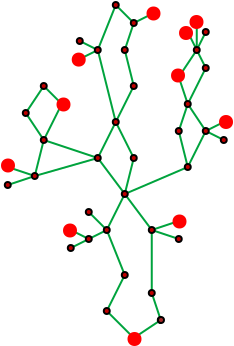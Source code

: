 <?xml version="1.0" encoding="UTF-8"?>
<dia:diagram xmlns:dia="http://www.lysator.liu.se/~alla/dia/">
  <dia:layer name="Background" visible="true" active="true">
    <dia:group>
      <dia:object type="Standard - Polygon" version="0" id="O0">
        <dia:attribute name="obj_pos">
          <dia:point val="6.75,17.1"/>
        </dia:attribute>
        <dia:attribute name="obj_bb">
          <dia:rectangle val="5.339,9.805;8.16,17.164"/>
        </dia:attribute>
        <dia:attribute name="poly_points">
          <dia:point val="6.75,17.1"/>
          <dia:point val="5.4,15.75"/>
          <dia:point val="6.3,13.95"/>
          <dia:point val="5.4,11.7"/>
          <dia:point val="6.3,9.9"/>
          <dia:point val="7.65,11.7"/>
          <dia:point val="7.65,14.85"/>
          <dia:point val="8.1,16.2"/>
        </dia:attribute>
        <dia:attribute name="line_color">
          <dia:color val="#00a33d"/>
        </dia:attribute>
        <dia:attribute name="show_background">
          <dia:boolean val="false"/>
        </dia:attribute>
      </dia:object>
      <dia:object type="Standard - PolyLine" version="0" id="O1">
        <dia:attribute name="obj_pos">
          <dia:point val="9.45,16.65"/>
        </dia:attribute>
        <dia:attribute name="obj_bb">
          <dia:rectangle val="8.072,15.231;9.519,16.713"/>
        </dia:attribute>
        <dia:attribute name="poly_points">
          <dia:point val="9.45,16.65"/>
          <dia:point val="8.1,16.2"/>
          <dia:point val="9.45,15.3"/>
        </dia:attribute>
        <dia:attribute name="line_color">
          <dia:color val="#00a33d"/>
        </dia:attribute>
      </dia:object>
      <dia:object type="Standard - PolyLine" version="0" id="O2">
        <dia:attribute name="obj_pos">
          <dia:point val="9,12.15"/>
        </dia:attribute>
        <dia:attribute name="obj_bb">
          <dia:rectangle val="7.634,11.187;9.063,12.213"/>
        </dia:attribute>
        <dia:attribute name="poly_points">
          <dia:point val="9,12.15"/>
          <dia:point val="7.65,11.7"/>
          <dia:point val="9,11.25"/>
        </dia:attribute>
        <dia:attribute name="line_color">
          <dia:color val="#00a33d"/>
        </dia:attribute>
      </dia:object>
      <dia:object type="Standard - PolyLine" version="0" id="O3">
        <dia:attribute name="obj_pos">
          <dia:point val="3.6,11.7"/>
        </dia:attribute>
        <dia:attribute name="obj_bb">
          <dia:rectangle val="3.533,10.729;5.484,12.195"/>
        </dia:attribute>
        <dia:attribute name="poly_points">
          <dia:point val="3.6,11.7"/>
          <dia:point val="4.5,12.15"/>
          <dia:point val="5.4,11.7"/>
          <dia:point val="4.5,10.8"/>
        </dia:attribute>
        <dia:attribute name="line_color">
          <dia:color val="#00a33d"/>
        </dia:attribute>
      </dia:object>
      <dia:object type="Standard - Line" version="0" id="O4">
        <dia:attribute name="obj_pos">
          <dia:point val="3.6,12.6"/>
        </dia:attribute>
        <dia:attribute name="obj_bb">
          <dia:rectangle val="3.533,12.083;4.567,12.667"/>
        </dia:attribute>
        <dia:attribute name="conn_endpoints">
          <dia:point val="3.6,12.6"/>
          <dia:point val="4.5,12.15"/>
        </dia:attribute>
        <dia:attribute name="numcp">
          <dia:int val="1"/>
        </dia:attribute>
        <dia:attribute name="line_color">
          <dia:color val="#00a33d"/>
        </dia:attribute>
      </dia:object>
      <dia:object type="Standard - PolyLine" version="0" id="O5">
        <dia:attribute name="obj_pos">
          <dia:point val="6.3,9.9"/>
        </dia:attribute>
        <dia:attribute name="obj_bb">
          <dia:rectangle val="4.905,5.287;10.408,9.986"/>
        </dia:attribute>
        <dia:attribute name="poly_points">
          <dia:point val="6.3,9.9"/>
          <dia:point val="4.95,8.1"/>
          <dia:point val="5.85,6.3"/>
          <dia:point val="6.75,8.1"/>
          <dia:point val="6.3,9.9"/>
          <dia:point val="9.45,8.55"/>
          <dia:point val="10.35,6.75"/>
          <dia:point val="9.45,5.4"/>
          <dia:point val="9,6.75"/>
          <dia:point val="9.45,8.55"/>
        </dia:attribute>
        <dia:attribute name="line_color">
          <dia:color val="#00a33d"/>
        </dia:attribute>
      </dia:object>
      <dia:object type="Standard - Polygon" version="0" id="O6">
        <dia:attribute name="obj_pos">
          <dia:point val="4.95,8.1"/>
        </dia:attribute>
        <dia:attribute name="obj_bb">
          <dia:rectangle val="1.73,7.135;5.119,9.072"/>
        </dia:attribute>
        <dia:attribute name="poly_points">
          <dia:point val="4.95,8.1"/>
          <dia:point val="2.25,7.2"/>
          <dia:point val="1.8,9"/>
        </dia:attribute>
        <dia:attribute name="line_color">
          <dia:color val="#00a33d"/>
        </dia:attribute>
        <dia:attribute name="show_background">
          <dia:boolean val="false"/>
        </dia:attribute>
      </dia:object>
      <dia:object type="Standard - PolyLine" version="0" id="O7">
        <dia:attribute name="obj_pos">
          <dia:point val="0.45,8.55"/>
        </dia:attribute>
        <dia:attribute name="obj_bb">
          <dia:rectangle val="0.387,8.487;1.816,9.513"/>
        </dia:attribute>
        <dia:attribute name="poly_points">
          <dia:point val="0.45,8.55"/>
          <dia:point val="1.8,9"/>
          <dia:point val="0.45,9.45"/>
        </dia:attribute>
        <dia:attribute name="line_color">
          <dia:color val="#00a33d"/>
        </dia:attribute>
      </dia:object>
      <dia:object type="Standard - Polygon" version="0" id="O8">
        <dia:attribute name="obj_pos">
          <dia:point val="2.25,7.2"/>
        </dia:attribute>
        <dia:attribute name="obj_bb">
          <dia:rectangle val="1.29,4.421;3.211,7.299"/>
        </dia:attribute>
        <dia:attribute name="poly_points">
          <dia:point val="2.25,7.2"/>
          <dia:point val="3.15,5.4"/>
          <dia:point val="2.25,4.5"/>
          <dia:point val="1.35,5.85"/>
        </dia:attribute>
        <dia:attribute name="line_color">
          <dia:color val="#00a33d"/>
        </dia:attribute>
        <dia:attribute name="show_background">
          <dia:boolean val="false"/>
        </dia:attribute>
      </dia:object>
      <dia:object type="Standard - Polygon" version="0" id="O9">
        <dia:attribute name="obj_pos">
          <dia:point val="5.85,6.3"/>
        </dia:attribute>
        <dia:attribute name="obj_bb">
          <dia:rectangle val="4.898,0.361;6.807,6.443"/>
        </dia:attribute>
        <dia:attribute name="poly_points">
          <dia:point val="5.85,6.3"/>
          <dia:point val="6.75,4.5"/>
          <dia:point val="6.3,2.7"/>
          <dia:point val="6.75,1.35"/>
          <dia:point val="5.85,0.45"/>
          <dia:point val="4.95,2.7"/>
        </dia:attribute>
        <dia:attribute name="line_color">
          <dia:color val="#00a33d"/>
        </dia:attribute>
        <dia:attribute name="show_background">
          <dia:boolean val="false"/>
        </dia:attribute>
      </dia:object>
      <dia:object type="Standard - Polygon" version="0" id="O10">
        <dia:attribute name="obj_pos">
          <dia:point val="9.45,5.4"/>
        </dia:attribute>
        <dia:attribute name="obj_bb">
          <dia:rectangle val="8.945,2.601;10.406,5.53"/>
        </dia:attribute>
        <dia:attribute name="poly_points">
          <dia:point val="9.45,5.4"/>
          <dia:point val="10.35,3.6"/>
          <dia:point val="9.9,2.7"/>
          <dia:point val="9,4.05"/>
        </dia:attribute>
        <dia:attribute name="line_color">
          <dia:color val="#00a33d"/>
        </dia:attribute>
        <dia:attribute name="show_background">
          <dia:boolean val="false"/>
        </dia:attribute>
      </dia:object>
      <dia:object type="Standard - PolyLine" version="0" id="O11">
        <dia:attribute name="obj_pos">
          <dia:point val="4.05,2.25"/>
        </dia:attribute>
        <dia:attribute name="obj_bb">
          <dia:rectangle val="3.983,2.183;4.972,3.217"/>
        </dia:attribute>
        <dia:attribute name="poly_points">
          <dia:point val="4.05,2.25"/>
          <dia:point val="4.95,2.7"/>
          <dia:point val="4.05,3.15"/>
        </dia:attribute>
        <dia:attribute name="line_color">
          <dia:color val="#00a33d"/>
        </dia:attribute>
      </dia:object>
      <dia:object type="Standard - Line" version="0" id="O12">
        <dia:attribute name="obj_pos">
          <dia:point val="6.75,1.35"/>
        </dia:attribute>
        <dia:attribute name="obj_bb">
          <dia:rectangle val="6.683,0.833;7.717,1.417"/>
        </dia:attribute>
        <dia:attribute name="conn_endpoints">
          <dia:point val="6.75,1.35"/>
          <dia:point val="7.65,0.9"/>
        </dia:attribute>
        <dia:attribute name="numcp">
          <dia:int val="1"/>
        </dia:attribute>
        <dia:attribute name="line_color">
          <dia:color val="#00a33d"/>
        </dia:attribute>
      </dia:object>
      <dia:object type="Standard - PolyLine" version="0" id="O13">
        <dia:attribute name="obj_pos">
          <dia:point val="9.45,1.8"/>
        </dia:attribute>
        <dia:attribute name="obj_bb">
          <dia:rectangle val="9.383,1.3;9.95,2.722"/>
        </dia:attribute>
        <dia:attribute name="poly_points">
          <dia:point val="9.45,1.8"/>
          <dia:point val="9.9,2.7"/>
          <dia:point val="9.9,1.35"/>
        </dia:attribute>
        <dia:attribute name="line_color">
          <dia:color val="#00a33d"/>
        </dia:attribute>
      </dia:object>
      <dia:object type="Standard - Line" version="0" id="O14">
        <dia:attribute name="obj_pos">
          <dia:point val="10.35,1.8"/>
        </dia:attribute>
        <dia:attribute name="obj_bb">
          <dia:rectangle val="9.833,1.733;10.417,2.767"/>
        </dia:attribute>
        <dia:attribute name="conn_endpoints">
          <dia:point val="10.35,1.8"/>
          <dia:point val="9.9,2.7"/>
        </dia:attribute>
        <dia:attribute name="numcp">
          <dia:int val="1"/>
        </dia:attribute>
        <dia:attribute name="line_color">
          <dia:color val="#00a33d"/>
        </dia:attribute>
      </dia:object>
      <dia:object type="Standard - PolyLine" version="0" id="O15">
        <dia:attribute name="obj_pos">
          <dia:point val="11.25,6.3"/>
        </dia:attribute>
        <dia:attribute name="obj_bb">
          <dia:rectangle val="10.328,6.233;11.317,7.267"/>
        </dia:attribute>
        <dia:attribute name="poly_points">
          <dia:point val="11.25,6.3"/>
          <dia:point val="10.35,6.75"/>
          <dia:point val="11.25,7.2"/>
        </dia:attribute>
        <dia:attribute name="line_color">
          <dia:color val="#00a33d"/>
        </dia:attribute>
      </dia:object>
    </dia:group>
    <dia:group>
      <dia:object type="Standard - Ellipse" version="0" id="O16">
        <dia:attribute name="obj_pos">
          <dia:point val="6.6,16.95"/>
        </dia:attribute>
        <dia:attribute name="obj_bb">
          <dia:rectangle val="6.55,16.9;6.95,17.3"/>
        </dia:attribute>
        <dia:attribute name="elem_corner">
          <dia:point val="6.6,16.95"/>
        </dia:attribute>
        <dia:attribute name="elem_width">
          <dia:real val="0.3"/>
        </dia:attribute>
        <dia:attribute name="elem_height">
          <dia:real val="0.3"/>
        </dia:attribute>
        <dia:attribute name="inner_color">
          <dia:color val="#bf0000"/>
        </dia:attribute>
      </dia:object>
      <dia:object type="Standard - Ellipse" version="0" id="O17">
        <dia:attribute name="obj_pos">
          <dia:point val="7.95,16.05"/>
        </dia:attribute>
        <dia:attribute name="obj_bb">
          <dia:rectangle val="7.9,16;8.3,16.4"/>
        </dia:attribute>
        <dia:attribute name="elem_corner">
          <dia:point val="7.95,16.05"/>
        </dia:attribute>
        <dia:attribute name="elem_width">
          <dia:real val="0.3"/>
        </dia:attribute>
        <dia:attribute name="elem_height">
          <dia:real val="0.3"/>
        </dia:attribute>
        <dia:attribute name="inner_color">
          <dia:color val="#bf0000"/>
        </dia:attribute>
      </dia:object>
      <dia:object type="Standard - Ellipse" version="0" id="O18">
        <dia:attribute name="obj_pos">
          <dia:point val="9.3,16.5"/>
        </dia:attribute>
        <dia:attribute name="obj_bb">
          <dia:rectangle val="9.25,16.45;9.65,16.85"/>
        </dia:attribute>
        <dia:attribute name="elem_corner">
          <dia:point val="9.3,16.5"/>
        </dia:attribute>
        <dia:attribute name="elem_width">
          <dia:real val="0.3"/>
        </dia:attribute>
        <dia:attribute name="elem_height">
          <dia:real val="0.3"/>
        </dia:attribute>
        <dia:attribute name="inner_color">
          <dia:color val="#bf0000"/>
        </dia:attribute>
      </dia:object>
      <dia:object type="Standard - Ellipse" version="0" id="O19">
        <dia:attribute name="obj_pos">
          <dia:point val="9.3,15.15"/>
        </dia:attribute>
        <dia:attribute name="obj_bb">
          <dia:rectangle val="9.25,15.1;9.65,15.5"/>
        </dia:attribute>
        <dia:attribute name="elem_corner">
          <dia:point val="9.3,15.15"/>
        </dia:attribute>
        <dia:attribute name="elem_width">
          <dia:real val="0.3"/>
        </dia:attribute>
        <dia:attribute name="elem_height">
          <dia:real val="0.3"/>
        </dia:attribute>
        <dia:attribute name="inner_color">
          <dia:color val="#bf0000"/>
        </dia:attribute>
      </dia:object>
      <dia:object type="Standard - Ellipse" version="0" id="O20">
        <dia:attribute name="obj_pos">
          <dia:point val="7.5,14.7"/>
        </dia:attribute>
        <dia:attribute name="obj_bb">
          <dia:rectangle val="7.45,14.65;7.85,15.05"/>
        </dia:attribute>
        <dia:attribute name="elem_corner">
          <dia:point val="7.5,14.7"/>
        </dia:attribute>
        <dia:attribute name="elem_width">
          <dia:real val="0.3"/>
        </dia:attribute>
        <dia:attribute name="elem_height">
          <dia:real val="0.3"/>
        </dia:attribute>
        <dia:attribute name="inner_color">
          <dia:color val="#bf0000"/>
        </dia:attribute>
      </dia:object>
      <dia:object type="Standard - Ellipse" version="0" id="O21">
        <dia:attribute name="obj_pos">
          <dia:point val="7.5,11.55"/>
        </dia:attribute>
        <dia:attribute name="obj_bb">
          <dia:rectangle val="7.45,11.5;7.85,11.9"/>
        </dia:attribute>
        <dia:attribute name="elem_corner">
          <dia:point val="7.5,11.55"/>
        </dia:attribute>
        <dia:attribute name="elem_width">
          <dia:real val="0.3"/>
        </dia:attribute>
        <dia:attribute name="elem_height">
          <dia:real val="0.3"/>
        </dia:attribute>
        <dia:attribute name="inner_color">
          <dia:color val="#bf0000"/>
        </dia:attribute>
      </dia:object>
      <dia:object type="Standard - Ellipse" version="0" id="O22">
        <dia:attribute name="obj_pos">
          <dia:point val="8.85,12"/>
        </dia:attribute>
        <dia:attribute name="obj_bb">
          <dia:rectangle val="8.8,11.95;9.2,12.35"/>
        </dia:attribute>
        <dia:attribute name="elem_corner">
          <dia:point val="8.85,12"/>
        </dia:attribute>
        <dia:attribute name="elem_width">
          <dia:real val="0.3"/>
        </dia:attribute>
        <dia:attribute name="elem_height">
          <dia:real val="0.3"/>
        </dia:attribute>
        <dia:attribute name="inner_color">
          <dia:color val="#bf0000"/>
        </dia:attribute>
      </dia:object>
      <dia:object type="Standard - Ellipse" version="0" id="O23">
        <dia:attribute name="obj_pos">
          <dia:point val="8.85,11.1"/>
        </dia:attribute>
        <dia:attribute name="obj_bb">
          <dia:rectangle val="8.8,11.05;9.2,11.45"/>
        </dia:attribute>
        <dia:attribute name="elem_corner">
          <dia:point val="8.85,11.1"/>
        </dia:attribute>
        <dia:attribute name="elem_width">
          <dia:real val="0.3"/>
        </dia:attribute>
        <dia:attribute name="elem_height">
          <dia:real val="0.3"/>
        </dia:attribute>
        <dia:attribute name="inner_color">
          <dia:color val="#bf0000"/>
        </dia:attribute>
      </dia:object>
      <dia:object type="Standard - Ellipse" version="0" id="O24">
        <dia:attribute name="obj_pos">
          <dia:point val="5.25,15.6"/>
        </dia:attribute>
        <dia:attribute name="obj_bb">
          <dia:rectangle val="5.2,15.55;5.6,15.95"/>
        </dia:attribute>
        <dia:attribute name="elem_corner">
          <dia:point val="5.25,15.6"/>
        </dia:attribute>
        <dia:attribute name="elem_width">
          <dia:real val="0.3"/>
        </dia:attribute>
        <dia:attribute name="elem_height">
          <dia:real val="0.3"/>
        </dia:attribute>
        <dia:attribute name="inner_color">
          <dia:color val="#bf0000"/>
        </dia:attribute>
      </dia:object>
      <dia:object type="Standard - Ellipse" version="0" id="O25">
        <dia:attribute name="obj_pos">
          <dia:point val="6.15,13.8"/>
        </dia:attribute>
        <dia:attribute name="obj_bb">
          <dia:rectangle val="6.1,13.75;6.5,14.15"/>
        </dia:attribute>
        <dia:attribute name="elem_corner">
          <dia:point val="6.15,13.8"/>
        </dia:attribute>
        <dia:attribute name="elem_width">
          <dia:real val="0.3"/>
        </dia:attribute>
        <dia:attribute name="elem_height">
          <dia:real val="0.3"/>
        </dia:attribute>
        <dia:attribute name="inner_color">
          <dia:color val="#bf0000"/>
        </dia:attribute>
      </dia:object>
      <dia:object type="Standard - Ellipse" version="0" id="O26">
        <dia:attribute name="obj_pos">
          <dia:point val="5.25,11.55"/>
        </dia:attribute>
        <dia:attribute name="obj_bb">
          <dia:rectangle val="5.2,11.5;5.6,11.9"/>
        </dia:attribute>
        <dia:attribute name="elem_corner">
          <dia:point val="5.25,11.55"/>
        </dia:attribute>
        <dia:attribute name="elem_width">
          <dia:real val="0.3"/>
        </dia:attribute>
        <dia:attribute name="elem_height">
          <dia:real val="0.3"/>
        </dia:attribute>
        <dia:attribute name="inner_color">
          <dia:color val="#bf0000"/>
        </dia:attribute>
      </dia:object>
      <dia:object type="Standard - Ellipse" version="0" id="O27">
        <dia:attribute name="obj_pos">
          <dia:point val="4.35,10.65"/>
        </dia:attribute>
        <dia:attribute name="obj_bb">
          <dia:rectangle val="4.3,10.6;4.7,11"/>
        </dia:attribute>
        <dia:attribute name="elem_corner">
          <dia:point val="4.35,10.65"/>
        </dia:attribute>
        <dia:attribute name="elem_width">
          <dia:real val="0.3"/>
        </dia:attribute>
        <dia:attribute name="elem_height">
          <dia:real val="0.3"/>
        </dia:attribute>
        <dia:attribute name="inner_color">
          <dia:color val="#bf0000"/>
        </dia:attribute>
      </dia:object>
      <dia:object type="Standard - Ellipse" version="0" id="O28">
        <dia:attribute name="obj_pos">
          <dia:point val="3.45,11.55"/>
        </dia:attribute>
        <dia:attribute name="obj_bb">
          <dia:rectangle val="3.4,11.5;3.8,11.9"/>
        </dia:attribute>
        <dia:attribute name="elem_corner">
          <dia:point val="3.45,11.55"/>
        </dia:attribute>
        <dia:attribute name="elem_width">
          <dia:real val="0.3"/>
        </dia:attribute>
        <dia:attribute name="elem_height">
          <dia:real val="0.3"/>
        </dia:attribute>
        <dia:attribute name="inner_color">
          <dia:color val="#bf0000"/>
        </dia:attribute>
      </dia:object>
      <dia:object type="Standard - Ellipse" version="0" id="O29">
        <dia:attribute name="obj_pos">
          <dia:point val="3.45,12.45"/>
        </dia:attribute>
        <dia:attribute name="obj_bb">
          <dia:rectangle val="3.4,12.4;3.8,12.8"/>
        </dia:attribute>
        <dia:attribute name="elem_corner">
          <dia:point val="3.45,12.45"/>
        </dia:attribute>
        <dia:attribute name="elem_width">
          <dia:real val="0.3"/>
        </dia:attribute>
        <dia:attribute name="elem_height">
          <dia:real val="0.3"/>
        </dia:attribute>
        <dia:attribute name="inner_color">
          <dia:color val="#bf0000"/>
        </dia:attribute>
      </dia:object>
      <dia:object type="Standard - Ellipse" version="0" id="O30">
        <dia:attribute name="obj_pos">
          <dia:point val="6.15,9.75"/>
        </dia:attribute>
        <dia:attribute name="obj_bb">
          <dia:rectangle val="6.1,9.7;6.5,10.1"/>
        </dia:attribute>
        <dia:attribute name="elem_corner">
          <dia:point val="6.15,9.75"/>
        </dia:attribute>
        <dia:attribute name="elem_width">
          <dia:real val="0.3"/>
        </dia:attribute>
        <dia:attribute name="elem_height">
          <dia:real val="0.3"/>
        </dia:attribute>
        <dia:attribute name="inner_color">
          <dia:color val="#bf0000"/>
        </dia:attribute>
      </dia:object>
      <dia:object type="Standard - Ellipse" version="0" id="O31">
        <dia:attribute name="obj_pos">
          <dia:point val="9.3,8.4"/>
        </dia:attribute>
        <dia:attribute name="obj_bb">
          <dia:rectangle val="9.25,8.35;9.65,8.75"/>
        </dia:attribute>
        <dia:attribute name="elem_corner">
          <dia:point val="9.3,8.4"/>
        </dia:attribute>
        <dia:attribute name="elem_width">
          <dia:real val="0.3"/>
        </dia:attribute>
        <dia:attribute name="elem_height">
          <dia:real val="0.3"/>
        </dia:attribute>
        <dia:attribute name="inner_color">
          <dia:color val="#bf0000"/>
        </dia:attribute>
      </dia:object>
      <dia:object type="Standard - Ellipse" version="0" id="O32">
        <dia:attribute name="obj_pos">
          <dia:point val="10.2,6.6"/>
        </dia:attribute>
        <dia:attribute name="obj_bb">
          <dia:rectangle val="10.15,6.55;10.55,6.95"/>
        </dia:attribute>
        <dia:attribute name="elem_corner">
          <dia:point val="10.2,6.6"/>
        </dia:attribute>
        <dia:attribute name="elem_width">
          <dia:real val="0.3"/>
        </dia:attribute>
        <dia:attribute name="elem_height">
          <dia:real val="0.3"/>
        </dia:attribute>
        <dia:attribute name="inner_color">
          <dia:color val="#bf0000"/>
        </dia:attribute>
      </dia:object>
      <dia:object type="Standard - Ellipse" version="0" id="O33">
        <dia:attribute name="obj_pos">
          <dia:point val="11.1,7.05"/>
        </dia:attribute>
        <dia:attribute name="obj_bb">
          <dia:rectangle val="11.05,7;11.45,7.4"/>
        </dia:attribute>
        <dia:attribute name="elem_corner">
          <dia:point val="11.1,7.05"/>
        </dia:attribute>
        <dia:attribute name="elem_width">
          <dia:real val="0.3"/>
        </dia:attribute>
        <dia:attribute name="elem_height">
          <dia:real val="0.3"/>
        </dia:attribute>
        <dia:attribute name="inner_color">
          <dia:color val="#bf0000"/>
        </dia:attribute>
      </dia:object>
      <dia:object type="Standard - Ellipse" version="0" id="O34">
        <dia:attribute name="obj_pos">
          <dia:point val="11.1,6.15"/>
        </dia:attribute>
        <dia:attribute name="obj_bb">
          <dia:rectangle val="11.05,6.1;11.45,6.5"/>
        </dia:attribute>
        <dia:attribute name="elem_corner">
          <dia:point val="11.1,6.15"/>
        </dia:attribute>
        <dia:attribute name="elem_width">
          <dia:real val="0.3"/>
        </dia:attribute>
        <dia:attribute name="elem_height">
          <dia:real val="0.3"/>
        </dia:attribute>
        <dia:attribute name="inner_color">
          <dia:color val="#bf0000"/>
        </dia:attribute>
      </dia:object>
      <dia:object type="Standard - Ellipse" version="0" id="O35">
        <dia:attribute name="obj_pos">
          <dia:point val="8.85,6.6"/>
        </dia:attribute>
        <dia:attribute name="obj_bb">
          <dia:rectangle val="8.8,6.55;9.2,6.95"/>
        </dia:attribute>
        <dia:attribute name="elem_corner">
          <dia:point val="8.85,6.6"/>
        </dia:attribute>
        <dia:attribute name="elem_width">
          <dia:real val="0.3"/>
        </dia:attribute>
        <dia:attribute name="elem_height">
          <dia:real val="0.3"/>
        </dia:attribute>
        <dia:attribute name="inner_color">
          <dia:color val="#bf0000"/>
        </dia:attribute>
      </dia:object>
      <dia:object type="Standard - Ellipse" version="0" id="O36">
        <dia:attribute name="obj_pos">
          <dia:point val="9.3,5.25"/>
        </dia:attribute>
        <dia:attribute name="obj_bb">
          <dia:rectangle val="9.25,5.2;9.65,5.6"/>
        </dia:attribute>
        <dia:attribute name="elem_corner">
          <dia:point val="9.3,5.25"/>
        </dia:attribute>
        <dia:attribute name="elem_width">
          <dia:real val="0.3"/>
        </dia:attribute>
        <dia:attribute name="elem_height">
          <dia:real val="0.3"/>
        </dia:attribute>
        <dia:attribute name="inner_color">
          <dia:color val="#bf0000"/>
        </dia:attribute>
      </dia:object>
      <dia:object type="Standard - Ellipse" version="0" id="O37">
        <dia:attribute name="obj_pos">
          <dia:point val="8.85,3.9"/>
        </dia:attribute>
        <dia:attribute name="obj_bb">
          <dia:rectangle val="8.8,3.85;9.2,4.25"/>
        </dia:attribute>
        <dia:attribute name="elem_corner">
          <dia:point val="8.85,3.9"/>
        </dia:attribute>
        <dia:attribute name="elem_width">
          <dia:real val="0.3"/>
        </dia:attribute>
        <dia:attribute name="elem_height">
          <dia:real val="0.3"/>
        </dia:attribute>
        <dia:attribute name="inner_color">
          <dia:color val="#bf0000"/>
        </dia:attribute>
      </dia:object>
      <dia:object type="Standard - Ellipse" version="0" id="O38">
        <dia:attribute name="obj_pos">
          <dia:point val="10.2,3.45"/>
        </dia:attribute>
        <dia:attribute name="obj_bb">
          <dia:rectangle val="10.15,3.4;10.55,3.8"/>
        </dia:attribute>
        <dia:attribute name="elem_corner">
          <dia:point val="10.2,3.45"/>
        </dia:attribute>
        <dia:attribute name="elem_width">
          <dia:real val="0.3"/>
        </dia:attribute>
        <dia:attribute name="elem_height">
          <dia:real val="0.3"/>
        </dia:attribute>
        <dia:attribute name="inner_color">
          <dia:color val="#bf0000"/>
        </dia:attribute>
      </dia:object>
      <dia:object type="Standard - Ellipse" version="0" id="O39">
        <dia:attribute name="obj_pos">
          <dia:point val="9.75,2.55"/>
        </dia:attribute>
        <dia:attribute name="obj_bb">
          <dia:rectangle val="9.7,2.5;10.1,2.9"/>
        </dia:attribute>
        <dia:attribute name="elem_corner">
          <dia:point val="9.75,2.55"/>
        </dia:attribute>
        <dia:attribute name="elem_width">
          <dia:real val="0.3"/>
        </dia:attribute>
        <dia:attribute name="elem_height">
          <dia:real val="0.3"/>
        </dia:attribute>
        <dia:attribute name="inner_color">
          <dia:color val="#bf0000"/>
        </dia:attribute>
      </dia:object>
      <dia:object type="Standard - Ellipse" version="0" id="O40">
        <dia:attribute name="obj_pos">
          <dia:point val="10.2,1.65"/>
        </dia:attribute>
        <dia:attribute name="obj_bb">
          <dia:rectangle val="10.15,1.6;10.55,2"/>
        </dia:attribute>
        <dia:attribute name="elem_corner">
          <dia:point val="10.2,1.65"/>
        </dia:attribute>
        <dia:attribute name="elem_width">
          <dia:real val="0.3"/>
        </dia:attribute>
        <dia:attribute name="elem_height">
          <dia:real val="0.3"/>
        </dia:attribute>
        <dia:attribute name="inner_color">
          <dia:color val="#bf0000"/>
        </dia:attribute>
      </dia:object>
      <dia:object type="Standard - Ellipse" version="0" id="O41">
        <dia:attribute name="obj_pos">
          <dia:point val="9.75,1.2"/>
        </dia:attribute>
        <dia:attribute name="obj_bb">
          <dia:rectangle val="9.7,1.15;10.1,1.55"/>
        </dia:attribute>
        <dia:attribute name="elem_corner">
          <dia:point val="9.75,1.2"/>
        </dia:attribute>
        <dia:attribute name="elem_width">
          <dia:real val="0.3"/>
        </dia:attribute>
        <dia:attribute name="elem_height">
          <dia:real val="0.3"/>
        </dia:attribute>
        <dia:attribute name="inner_color">
          <dia:color val="#bf0000"/>
        </dia:attribute>
      </dia:object>
      <dia:object type="Standard - Ellipse" version="0" id="O42">
        <dia:attribute name="obj_pos">
          <dia:point val="9.3,1.65"/>
        </dia:attribute>
        <dia:attribute name="obj_bb">
          <dia:rectangle val="9.25,1.6;9.65,2"/>
        </dia:attribute>
        <dia:attribute name="elem_corner">
          <dia:point val="9.3,1.65"/>
        </dia:attribute>
        <dia:attribute name="elem_width">
          <dia:real val="0.3"/>
        </dia:attribute>
        <dia:attribute name="elem_height">
          <dia:real val="0.3"/>
        </dia:attribute>
        <dia:attribute name="inner_color">
          <dia:color val="#bf0000"/>
        </dia:attribute>
      </dia:object>
      <dia:object type="Standard - Ellipse" version="0" id="O43">
        <dia:attribute name="obj_pos">
          <dia:point val="4.8,7.95"/>
        </dia:attribute>
        <dia:attribute name="obj_bb">
          <dia:rectangle val="4.75,7.9;5.15,8.3"/>
        </dia:attribute>
        <dia:attribute name="elem_corner">
          <dia:point val="4.8,7.95"/>
        </dia:attribute>
        <dia:attribute name="elem_width">
          <dia:real val="0.3"/>
        </dia:attribute>
        <dia:attribute name="elem_height">
          <dia:real val="0.3"/>
        </dia:attribute>
        <dia:attribute name="inner_color">
          <dia:color val="#bf0000"/>
        </dia:attribute>
      </dia:object>
      <dia:object type="Standard - Ellipse" version="0" id="O44">
        <dia:attribute name="obj_pos">
          <dia:point val="6.6,7.95"/>
        </dia:attribute>
        <dia:attribute name="obj_bb">
          <dia:rectangle val="6.55,7.9;6.95,8.3"/>
        </dia:attribute>
        <dia:attribute name="elem_corner">
          <dia:point val="6.6,7.95"/>
        </dia:attribute>
        <dia:attribute name="elem_width">
          <dia:real val="0.3"/>
        </dia:attribute>
        <dia:attribute name="elem_height">
          <dia:real val="0.3"/>
        </dia:attribute>
        <dia:attribute name="inner_color">
          <dia:color val="#bf0000"/>
        </dia:attribute>
      </dia:object>
      <dia:object type="Standard - Ellipse" version="0" id="O45">
        <dia:attribute name="obj_pos">
          <dia:point val="5.7,6.15"/>
        </dia:attribute>
        <dia:attribute name="obj_bb">
          <dia:rectangle val="5.65,6.1;6.05,6.5"/>
        </dia:attribute>
        <dia:attribute name="elem_corner">
          <dia:point val="5.7,6.15"/>
        </dia:attribute>
        <dia:attribute name="elem_width">
          <dia:real val="0.3"/>
        </dia:attribute>
        <dia:attribute name="elem_height">
          <dia:real val="0.3"/>
        </dia:attribute>
        <dia:attribute name="inner_color">
          <dia:color val="#bf0000"/>
        </dia:attribute>
      </dia:object>
      <dia:object type="Standard - Ellipse" version="0" id="O46">
        <dia:attribute name="obj_pos">
          <dia:point val="6.6,4.35"/>
        </dia:attribute>
        <dia:attribute name="obj_bb">
          <dia:rectangle val="6.55,4.3;6.95,4.7"/>
        </dia:attribute>
        <dia:attribute name="elem_corner">
          <dia:point val="6.6,4.35"/>
        </dia:attribute>
        <dia:attribute name="elem_width">
          <dia:real val="0.3"/>
        </dia:attribute>
        <dia:attribute name="elem_height">
          <dia:real val="0.3"/>
        </dia:attribute>
        <dia:attribute name="inner_color">
          <dia:color val="#bf0000"/>
        </dia:attribute>
      </dia:object>
      <dia:object type="Standard - Ellipse" version="0" id="O47">
        <dia:attribute name="obj_pos">
          <dia:point val="6.15,2.55"/>
        </dia:attribute>
        <dia:attribute name="obj_bb">
          <dia:rectangle val="6.1,2.5;6.5,2.9"/>
        </dia:attribute>
        <dia:attribute name="elem_corner">
          <dia:point val="6.15,2.55"/>
        </dia:attribute>
        <dia:attribute name="elem_width">
          <dia:real val="0.3"/>
        </dia:attribute>
        <dia:attribute name="elem_height">
          <dia:real val="0.3"/>
        </dia:attribute>
        <dia:attribute name="inner_color">
          <dia:color val="#bf0000"/>
        </dia:attribute>
      </dia:object>
      <dia:object type="Standard - Ellipse" version="0" id="O48">
        <dia:attribute name="obj_pos">
          <dia:point val="6.6,1.2"/>
        </dia:attribute>
        <dia:attribute name="obj_bb">
          <dia:rectangle val="6.55,1.15;6.95,1.55"/>
        </dia:attribute>
        <dia:attribute name="elem_corner">
          <dia:point val="6.6,1.2"/>
        </dia:attribute>
        <dia:attribute name="elem_width">
          <dia:real val="0.3"/>
        </dia:attribute>
        <dia:attribute name="elem_height">
          <dia:real val="0.3"/>
        </dia:attribute>
        <dia:attribute name="inner_color">
          <dia:color val="#bf0000"/>
        </dia:attribute>
      </dia:object>
      <dia:object type="Standard - Ellipse" version="0" id="O49">
        <dia:attribute name="obj_pos">
          <dia:point val="7.5,0.75"/>
        </dia:attribute>
        <dia:attribute name="obj_bb">
          <dia:rectangle val="7.45,0.7;7.85,1.1"/>
        </dia:attribute>
        <dia:attribute name="elem_corner">
          <dia:point val="7.5,0.75"/>
        </dia:attribute>
        <dia:attribute name="elem_width">
          <dia:real val="0.3"/>
        </dia:attribute>
        <dia:attribute name="elem_height">
          <dia:real val="0.3"/>
        </dia:attribute>
        <dia:attribute name="inner_color">
          <dia:color val="#bf0000"/>
        </dia:attribute>
      </dia:object>
      <dia:object type="Standard - Ellipse" version="0" id="O50">
        <dia:attribute name="obj_pos">
          <dia:point val="5.7,0.3"/>
        </dia:attribute>
        <dia:attribute name="obj_bb">
          <dia:rectangle val="5.65,0.25;6.05,0.65"/>
        </dia:attribute>
        <dia:attribute name="elem_corner">
          <dia:point val="5.7,0.3"/>
        </dia:attribute>
        <dia:attribute name="elem_width">
          <dia:real val="0.3"/>
        </dia:attribute>
        <dia:attribute name="elem_height">
          <dia:real val="0.3"/>
        </dia:attribute>
        <dia:attribute name="inner_color">
          <dia:color val="#bf0000"/>
        </dia:attribute>
      </dia:object>
      <dia:object type="Standard - Ellipse" version="0" id="O51">
        <dia:attribute name="obj_pos">
          <dia:point val="4.8,2.55"/>
        </dia:attribute>
        <dia:attribute name="obj_bb">
          <dia:rectangle val="4.75,2.5;5.15,2.9"/>
        </dia:attribute>
        <dia:attribute name="elem_corner">
          <dia:point val="4.8,2.55"/>
        </dia:attribute>
        <dia:attribute name="elem_width">
          <dia:real val="0.3"/>
        </dia:attribute>
        <dia:attribute name="elem_height">
          <dia:real val="0.3"/>
        </dia:attribute>
        <dia:attribute name="inner_color">
          <dia:color val="#bf0000"/>
        </dia:attribute>
      </dia:object>
      <dia:object type="Standard - Ellipse" version="0" id="O52">
        <dia:attribute name="obj_pos">
          <dia:point val="3.9,2.1"/>
        </dia:attribute>
        <dia:attribute name="obj_bb">
          <dia:rectangle val="3.85,2.05;4.25,2.45"/>
        </dia:attribute>
        <dia:attribute name="elem_corner">
          <dia:point val="3.9,2.1"/>
        </dia:attribute>
        <dia:attribute name="elem_width">
          <dia:real val="0.3"/>
        </dia:attribute>
        <dia:attribute name="elem_height">
          <dia:real val="0.3"/>
        </dia:attribute>
        <dia:attribute name="inner_color">
          <dia:color val="#bf0000"/>
        </dia:attribute>
      </dia:object>
      <dia:object type="Standard - Ellipse" version="0" id="O53">
        <dia:attribute name="obj_pos">
          <dia:point val="3.9,3"/>
        </dia:attribute>
        <dia:attribute name="obj_bb">
          <dia:rectangle val="3.85,2.95;4.25,3.35"/>
        </dia:attribute>
        <dia:attribute name="elem_corner">
          <dia:point val="3.9,3"/>
        </dia:attribute>
        <dia:attribute name="elem_width">
          <dia:real val="0.3"/>
        </dia:attribute>
        <dia:attribute name="elem_height">
          <dia:real val="0.3"/>
        </dia:attribute>
        <dia:attribute name="inner_color">
          <dia:color val="#bf0000"/>
        </dia:attribute>
      </dia:object>
      <dia:object type="Standard - Ellipse" version="0" id="O54">
        <dia:attribute name="obj_pos">
          <dia:point val="2.1,4.35"/>
        </dia:attribute>
        <dia:attribute name="obj_bb">
          <dia:rectangle val="2.05,4.3;2.45,4.7"/>
        </dia:attribute>
        <dia:attribute name="elem_corner">
          <dia:point val="2.1,4.35"/>
        </dia:attribute>
        <dia:attribute name="elem_width">
          <dia:real val="0.3"/>
        </dia:attribute>
        <dia:attribute name="elem_height">
          <dia:real val="0.3"/>
        </dia:attribute>
        <dia:attribute name="inner_color">
          <dia:color val="#bf0000"/>
        </dia:attribute>
      </dia:object>
      <dia:object type="Standard - Ellipse" version="0" id="O55">
        <dia:attribute name="obj_pos">
          <dia:point val="1.2,5.7"/>
        </dia:attribute>
        <dia:attribute name="obj_bb">
          <dia:rectangle val="1.15,5.65;1.55,6.05"/>
        </dia:attribute>
        <dia:attribute name="elem_corner">
          <dia:point val="1.2,5.7"/>
        </dia:attribute>
        <dia:attribute name="elem_width">
          <dia:real val="0.3"/>
        </dia:attribute>
        <dia:attribute name="elem_height">
          <dia:real val="0.3"/>
        </dia:attribute>
        <dia:attribute name="inner_color">
          <dia:color val="#bf0000"/>
        </dia:attribute>
      </dia:object>
      <dia:object type="Standard - Ellipse" version="0" id="O56">
        <dia:attribute name="obj_pos">
          <dia:point val="3,5.25"/>
        </dia:attribute>
        <dia:attribute name="obj_bb">
          <dia:rectangle val="2.95,5.2;3.35,5.6"/>
        </dia:attribute>
        <dia:attribute name="elem_corner">
          <dia:point val="3,5.25"/>
        </dia:attribute>
        <dia:attribute name="elem_width">
          <dia:real val="0.3"/>
        </dia:attribute>
        <dia:attribute name="elem_height">
          <dia:real val="0.3"/>
        </dia:attribute>
        <dia:attribute name="inner_color">
          <dia:color val="#bf0000"/>
        </dia:attribute>
      </dia:object>
      <dia:object type="Standard - Ellipse" version="0" id="O57">
        <dia:attribute name="obj_pos">
          <dia:point val="2.1,7.05"/>
        </dia:attribute>
        <dia:attribute name="obj_bb">
          <dia:rectangle val="2.05,7.0;2.45,7.4"/>
        </dia:attribute>
        <dia:attribute name="elem_corner">
          <dia:point val="2.1,7.05"/>
        </dia:attribute>
        <dia:attribute name="elem_width">
          <dia:real val="0.3"/>
        </dia:attribute>
        <dia:attribute name="elem_height">
          <dia:real val="0.3"/>
        </dia:attribute>
        <dia:attribute name="inner_color">
          <dia:color val="#bf0000"/>
        </dia:attribute>
      </dia:object>
      <dia:object type="Standard - Ellipse" version="0" id="O58">
        <dia:attribute name="obj_pos">
          <dia:point val="1.65,8.85"/>
        </dia:attribute>
        <dia:attribute name="obj_bb">
          <dia:rectangle val="1.6,8.8;2,9.2"/>
        </dia:attribute>
        <dia:attribute name="elem_corner">
          <dia:point val="1.65,8.85"/>
        </dia:attribute>
        <dia:attribute name="elem_width">
          <dia:real val="0.3"/>
        </dia:attribute>
        <dia:attribute name="elem_height">
          <dia:real val="0.3"/>
        </dia:attribute>
        <dia:attribute name="inner_color">
          <dia:color val="#bf0000"/>
        </dia:attribute>
      </dia:object>
      <dia:object type="Standard - Ellipse" version="0" id="O59">
        <dia:attribute name="obj_pos">
          <dia:point val="0.3,8.4"/>
        </dia:attribute>
        <dia:attribute name="obj_bb">
          <dia:rectangle val="0.25,8.35;0.65,8.75"/>
        </dia:attribute>
        <dia:attribute name="elem_corner">
          <dia:point val="0.3,8.4"/>
        </dia:attribute>
        <dia:attribute name="elem_width">
          <dia:real val="0.3"/>
        </dia:attribute>
        <dia:attribute name="elem_height">
          <dia:real val="0.3"/>
        </dia:attribute>
        <dia:attribute name="inner_color">
          <dia:color val="#bf0000"/>
        </dia:attribute>
      </dia:object>
      <dia:object type="Standard - Ellipse" version="0" id="O60">
        <dia:attribute name="obj_pos">
          <dia:point val="0.3,9.3"/>
        </dia:attribute>
        <dia:attribute name="obj_bb">
          <dia:rectangle val="0.25,9.25;0.65,9.65"/>
        </dia:attribute>
        <dia:attribute name="elem_corner">
          <dia:point val="0.3,9.3"/>
        </dia:attribute>
        <dia:attribute name="elem_width">
          <dia:real val="0.3"/>
        </dia:attribute>
        <dia:attribute name="elem_height">
          <dia:real val="0.3"/>
        </dia:attribute>
        <dia:attribute name="inner_color">
          <dia:color val="#bf0000"/>
        </dia:attribute>
      </dia:object>
      <dia:object type="Standard - Ellipse" version="0" id="O61">
        <dia:attribute name="obj_pos">
          <dia:point val="4.35,12"/>
        </dia:attribute>
        <dia:attribute name="obj_bb">
          <dia:rectangle val="4.3,11.95;4.7,12.35"/>
        </dia:attribute>
        <dia:attribute name="elem_corner">
          <dia:point val="4.35,12"/>
        </dia:attribute>
        <dia:attribute name="elem_width">
          <dia:real val="0.3"/>
        </dia:attribute>
        <dia:attribute name="elem_height">
          <dia:real val="0.3"/>
        </dia:attribute>
        <dia:attribute name="inner_color">
          <dia:color val="#bf0000"/>
        </dia:attribute>
      </dia:object>
    </dia:group>
    <dia:object type="Standard - Box" version="0" id="O62">
      <dia:attribute name="obj_pos">
        <dia:point val="8.238,15.1"/>
      </dia:attribute>
      <dia:attribute name="obj_bb">
        <dia:rectangle val="8.137,15;10.338,17.4"/>
      </dia:attribute>
      <dia:attribute name="elem_corner">
        <dia:point val="8.238,15.1"/>
      </dia:attribute>
      <dia:attribute name="elem_width">
        <dia:real val="2"/>
      </dia:attribute>
      <dia:attribute name="elem_height">
        <dia:real val="2.2"/>
      </dia:attribute>
      <dia:attribute name="border_width">
        <dia:real val="0.2"/>
      </dia:attribute>
      <dia:attribute name="border_color">
        <dia:color val="#ffffff"/>
      </dia:attribute>
      <dia:attribute name="show_background">
        <dia:boolean val="true"/>
      </dia:attribute>
    </dia:object>
    <dia:object type="Standard - Ellipse" version="0" id="O63">
      <dia:attribute name="obj_pos">
        <dia:point val="7.963,16.05"/>
      </dia:attribute>
      <dia:attribute name="obj_bb">
        <dia:rectangle val="7.912,16;8.312,16.4"/>
      </dia:attribute>
      <dia:attribute name="elem_corner">
        <dia:point val="7.963,16.05"/>
      </dia:attribute>
      <dia:attribute name="elem_width">
        <dia:real val="0.3"/>
      </dia:attribute>
      <dia:attribute name="elem_height">
        <dia:real val="0.3"/>
      </dia:attribute>
      <dia:attribute name="border_width">
        <dia:real val="0.1"/>
      </dia:attribute>
      <dia:attribute name="inner_color">
        <dia:color val="#a52a2a"/>
      </dia:attribute>
      <dia:attribute name="aspect">
        <dia:enum val="2"/>
      </dia:attribute>
    </dia:object>
    <dia:object type="Standard - Ellipse" version="0" id="O64">
      <dia:attribute name="obj_pos">
        <dia:point val="0.212,8.225"/>
      </dia:attribute>
      <dia:attribute name="obj_bb">
        <dia:rectangle val="0.113,8.125;0.812,8.825"/>
      </dia:attribute>
      <dia:attribute name="elem_corner">
        <dia:point val="0.212,8.225"/>
      </dia:attribute>
      <dia:attribute name="elem_width">
        <dia:real val="0.5"/>
      </dia:attribute>
      <dia:attribute name="elem_height">
        <dia:real val="0.5"/>
      </dia:attribute>
      <dia:attribute name="border_width">
        <dia:real val="0.2"/>
      </dia:attribute>
      <dia:attribute name="border_color">
        <dia:color val="#ff0000"/>
      </dia:attribute>
      <dia:attribute name="inner_color">
        <dia:color val="#ff0000"/>
      </dia:attribute>
      <dia:attribute name="aspect">
        <dia:enum val="2"/>
      </dia:attribute>
    </dia:object>
    <dia:object type="Standard - Ellipse" version="0" id="O65">
      <dia:attribute name="obj_pos">
        <dia:point val="2.987,5.175"/>
      </dia:attribute>
      <dia:attribute name="obj_bb">
        <dia:rectangle val="2.888,5.075;3.587,5.775"/>
      </dia:attribute>
      <dia:attribute name="elem_corner">
        <dia:point val="2.987,5.175"/>
      </dia:attribute>
      <dia:attribute name="elem_width">
        <dia:real val="0.5"/>
      </dia:attribute>
      <dia:attribute name="elem_height">
        <dia:real val="0.5"/>
      </dia:attribute>
      <dia:attribute name="border_width">
        <dia:real val="0.2"/>
      </dia:attribute>
      <dia:attribute name="border_color">
        <dia:color val="#ff0000"/>
      </dia:attribute>
      <dia:attribute name="inner_color">
        <dia:color val="#ff0000"/>
      </dia:attribute>
      <dia:attribute name="aspect">
        <dia:enum val="2"/>
      </dia:attribute>
    </dia:object>
    <dia:object type="Standard - Ellipse" version="0" id="O66">
      <dia:attribute name="obj_pos">
        <dia:point val="3.748,2.93"/>
      </dia:attribute>
      <dia:attribute name="obj_bb">
        <dia:rectangle val="3.647,2.83;4.348,3.53"/>
      </dia:attribute>
      <dia:attribute name="elem_corner">
        <dia:point val="3.748,2.93"/>
      </dia:attribute>
      <dia:attribute name="elem_width">
        <dia:real val="0.5"/>
      </dia:attribute>
      <dia:attribute name="elem_height">
        <dia:real val="0.5"/>
      </dia:attribute>
      <dia:attribute name="border_width">
        <dia:real val="0.2"/>
      </dia:attribute>
      <dia:attribute name="border_color">
        <dia:color val="#ff0000"/>
      </dia:attribute>
      <dia:attribute name="inner_color">
        <dia:color val="#ff0000"/>
      </dia:attribute>
      <dia:attribute name="aspect">
        <dia:enum val="2"/>
      </dia:attribute>
    </dia:object>
    <dia:object type="Standard - Ellipse" version="0" id="O67">
      <dia:attribute name="obj_pos">
        <dia:point val="9.113,1.6"/>
      </dia:attribute>
      <dia:attribute name="obj_bb">
        <dia:rectangle val="9.012,1.5;9.713,2.2"/>
      </dia:attribute>
      <dia:attribute name="elem_corner">
        <dia:point val="9.113,1.6"/>
      </dia:attribute>
      <dia:attribute name="elem_width">
        <dia:real val="0.5"/>
      </dia:attribute>
      <dia:attribute name="elem_height">
        <dia:real val="0.5"/>
      </dia:attribute>
      <dia:attribute name="border_width">
        <dia:real val="0.2"/>
      </dia:attribute>
      <dia:attribute name="border_color">
        <dia:color val="#ff0000"/>
      </dia:attribute>
      <dia:attribute name="inner_color">
        <dia:color val="#ff0000"/>
      </dia:attribute>
      <dia:attribute name="aspect">
        <dia:enum val="2"/>
      </dia:attribute>
    </dia:object>
    <dia:object type="Standard - Ellipse" version="0" id="O68">
      <dia:attribute name="obj_pos">
        <dia:point val="9.637,1.05"/>
      </dia:attribute>
      <dia:attribute name="obj_bb">
        <dia:rectangle val="9.537,0.95;10.238,1.65"/>
      </dia:attribute>
      <dia:attribute name="elem_corner">
        <dia:point val="9.637,1.05"/>
      </dia:attribute>
      <dia:attribute name="elem_width">
        <dia:real val="0.5"/>
      </dia:attribute>
      <dia:attribute name="elem_height">
        <dia:real val="0.5"/>
      </dia:attribute>
      <dia:attribute name="border_width">
        <dia:real val="0.2"/>
      </dia:attribute>
      <dia:attribute name="border_color">
        <dia:color val="#ff0000"/>
      </dia:attribute>
      <dia:attribute name="inner_color">
        <dia:color val="#ff0000"/>
      </dia:attribute>
      <dia:attribute name="aspect">
        <dia:enum val="2"/>
      </dia:attribute>
    </dia:object>
    <dia:object type="Standard - Ellipse" version="0" id="O69">
      <dia:attribute name="obj_pos">
        <dia:point val="11.113,6.05"/>
      </dia:attribute>
      <dia:attribute name="obj_bb">
        <dia:rectangle val="11.012,5.95;11.713,6.65"/>
      </dia:attribute>
      <dia:attribute name="elem_corner">
        <dia:point val="11.113,6.05"/>
      </dia:attribute>
      <dia:attribute name="elem_width">
        <dia:real val="0.5"/>
      </dia:attribute>
      <dia:attribute name="elem_height">
        <dia:real val="0.5"/>
      </dia:attribute>
      <dia:attribute name="border_width">
        <dia:real val="0.2"/>
      </dia:attribute>
      <dia:attribute name="border_color">
        <dia:color val="#ff0000"/>
      </dia:attribute>
      <dia:attribute name="inner_color">
        <dia:color val="#ff0000"/>
      </dia:attribute>
      <dia:attribute name="aspect">
        <dia:enum val="2"/>
      </dia:attribute>
    </dia:object>
    <dia:object type="Standard - Ellipse" version="0" id="O70">
      <dia:attribute name="obj_pos">
        <dia:point val="8.787,11.025"/>
      </dia:attribute>
      <dia:attribute name="obj_bb">
        <dia:rectangle val="8.688,10.925;9.387,11.625"/>
      </dia:attribute>
      <dia:attribute name="elem_corner">
        <dia:point val="8.787,11.025"/>
      </dia:attribute>
      <dia:attribute name="elem_width">
        <dia:real val="0.5"/>
      </dia:attribute>
      <dia:attribute name="elem_height">
        <dia:real val="0.5"/>
      </dia:attribute>
      <dia:attribute name="border_width">
        <dia:real val="0.2"/>
      </dia:attribute>
      <dia:attribute name="border_color">
        <dia:color val="#ff0000"/>
      </dia:attribute>
      <dia:attribute name="inner_color">
        <dia:color val="#ff0000"/>
      </dia:attribute>
      <dia:attribute name="aspect">
        <dia:enum val="2"/>
      </dia:attribute>
    </dia:object>
    <dia:object type="Standard - Ellipse" version="0" id="O71">
      <dia:attribute name="obj_pos">
        <dia:point val="3.312,11.475"/>
      </dia:attribute>
      <dia:attribute name="obj_bb">
        <dia:rectangle val="3.212,11.375;3.913,12.075"/>
      </dia:attribute>
      <dia:attribute name="elem_corner">
        <dia:point val="3.312,11.475"/>
      </dia:attribute>
      <dia:attribute name="elem_width">
        <dia:real val="0.5"/>
      </dia:attribute>
      <dia:attribute name="elem_height">
        <dia:real val="0.5"/>
      </dia:attribute>
      <dia:attribute name="border_width">
        <dia:real val="0.2"/>
      </dia:attribute>
      <dia:attribute name="border_color">
        <dia:color val="#ff0000"/>
      </dia:attribute>
      <dia:attribute name="inner_color">
        <dia:color val="#ff0000"/>
      </dia:attribute>
      <dia:attribute name="aspect">
        <dia:enum val="2"/>
      </dia:attribute>
    </dia:object>
    <dia:object type="Standard - Ellipse" version="0" id="O72">
      <dia:attribute name="obj_pos">
        <dia:point val="6.537,16.9"/>
      </dia:attribute>
      <dia:attribute name="obj_bb">
        <dia:rectangle val="6.438,16.8;7.138,17.5"/>
      </dia:attribute>
      <dia:attribute name="elem_corner">
        <dia:point val="6.537,16.9"/>
      </dia:attribute>
      <dia:attribute name="elem_width">
        <dia:real val="0.5"/>
      </dia:attribute>
      <dia:attribute name="elem_height">
        <dia:real val="0.5"/>
      </dia:attribute>
      <dia:attribute name="border_width">
        <dia:real val="0.2"/>
      </dia:attribute>
      <dia:attribute name="border_color">
        <dia:color val="#ff0000"/>
      </dia:attribute>
      <dia:attribute name="inner_color">
        <dia:color val="#ff0000"/>
      </dia:attribute>
      <dia:attribute name="aspect">
        <dia:enum val="2"/>
      </dia:attribute>
    </dia:object>
    <dia:object type="Standard - Ellipse" version="0" id="O73">
      <dia:attribute name="obj_pos">
        <dia:point val="8.713,3.725"/>
      </dia:attribute>
      <dia:attribute name="obj_bb">
        <dia:rectangle val="8.613,3.625;9.312,4.325"/>
      </dia:attribute>
      <dia:attribute name="elem_corner">
        <dia:point val="8.713,3.725"/>
      </dia:attribute>
      <dia:attribute name="elem_width">
        <dia:real val="0.5"/>
      </dia:attribute>
      <dia:attribute name="elem_height">
        <dia:real val="0.5"/>
      </dia:attribute>
      <dia:attribute name="border_width">
        <dia:real val="0.2"/>
      </dia:attribute>
      <dia:attribute name="border_color">
        <dia:color val="#ff0000"/>
      </dia:attribute>
      <dia:attribute name="inner_color">
        <dia:color val="#ff0000"/>
      </dia:attribute>
      <dia:attribute name="aspect">
        <dia:enum val="2"/>
      </dia:attribute>
    </dia:object>
    <dia:object type="Standard - Ellipse" version="0" id="O74">
      <dia:attribute name="obj_pos">
        <dia:point val="7.487,0.625"/>
      </dia:attribute>
      <dia:attribute name="obj_bb">
        <dia:rectangle val="7.388,0.525;8.088,1.225"/>
      </dia:attribute>
      <dia:attribute name="elem_corner">
        <dia:point val="7.487,0.625"/>
      </dia:attribute>
      <dia:attribute name="elem_width">
        <dia:real val="0.5"/>
      </dia:attribute>
      <dia:attribute name="elem_height">
        <dia:real val="0.5"/>
      </dia:attribute>
      <dia:attribute name="border_width">
        <dia:real val="0.2"/>
      </dia:attribute>
      <dia:attribute name="border_color">
        <dia:color val="#ff0000"/>
      </dia:attribute>
      <dia:attribute name="inner_color">
        <dia:color val="#ff0000"/>
      </dia:attribute>
      <dia:attribute name="aspect">
        <dia:enum val="2"/>
      </dia:attribute>
    </dia:object>
  </dia:layer>
</dia:diagram>
